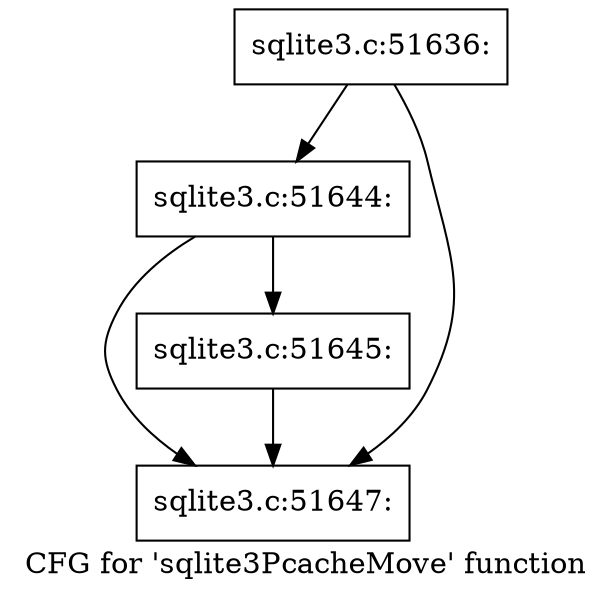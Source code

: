 digraph "CFG for 'sqlite3PcacheMove' function" {
	label="CFG for 'sqlite3PcacheMove' function";

	Node0x55c0f57d53e0 [shape=record,label="{sqlite3.c:51636:}"];
	Node0x55c0f57d53e0 -> Node0x55c0f7981630;
	Node0x55c0f57d53e0 -> Node0x55c0f79815e0;
	Node0x55c0f7981630 [shape=record,label="{sqlite3.c:51644:}"];
	Node0x55c0f7981630 -> Node0x55c0f7981590;
	Node0x55c0f7981630 -> Node0x55c0f79815e0;
	Node0x55c0f7981590 [shape=record,label="{sqlite3.c:51645:}"];
	Node0x55c0f7981590 -> Node0x55c0f79815e0;
	Node0x55c0f79815e0 [shape=record,label="{sqlite3.c:51647:}"];
}
